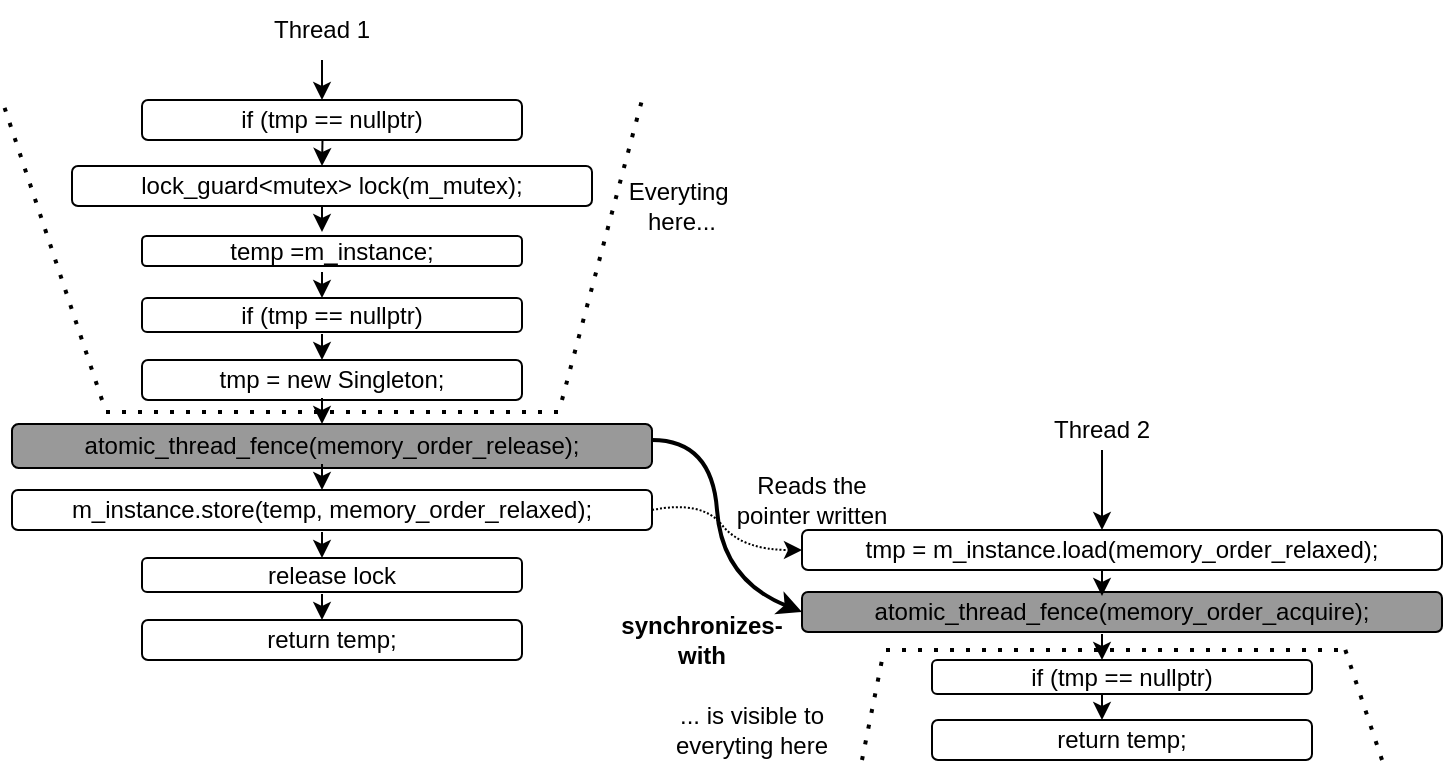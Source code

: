 <mxfile version="24.7.8">
  <diagram name="Page-1" id="SiHi19AIP5MpILOSEFdm">
    <mxGraphModel dx="915" dy="823" grid="1" gridSize="10" guides="1" tooltips="1" connect="1" arrows="1" fold="1" page="1" pageScale="1" pageWidth="850" pageHeight="1100" math="0" shadow="0">
      <root>
        <mxCell id="0" />
        <mxCell id="1" parent="0" />
        <mxCell id="H-OSbln9SCOL1p3oFSyE-1" value="" style="endArrow=classic;html=1;rounded=0;" edge="1" parent="1">
          <mxGeometry width="50" height="50" relative="1" as="geometry">
            <mxPoint x="240" y="190" as="sourcePoint" />
            <mxPoint x="240" y="210" as="targetPoint" />
          </mxGeometry>
        </mxCell>
        <mxCell id="H-OSbln9SCOL1p3oFSyE-2" value="if (tmp == nullptr)" style="rounded=1;whiteSpace=wrap;html=1;" vertex="1" parent="1">
          <mxGeometry x="150" y="210" width="190" height="20" as="geometry" />
        </mxCell>
        <mxCell id="H-OSbln9SCOL1p3oFSyE-3" value="lock_guard&amp;lt;mutex&amp;gt; lock(m_mutex);" style="rounded=1;whiteSpace=wrap;html=1;" vertex="1" parent="1">
          <mxGeometry x="115" y="243" width="260" height="20" as="geometry" />
        </mxCell>
        <mxCell id="H-OSbln9SCOL1p3oFSyE-4" value="temp =m_instance;" style="rounded=1;whiteSpace=wrap;html=1;" vertex="1" parent="1">
          <mxGeometry x="150" y="278" width="190" height="15" as="geometry" />
        </mxCell>
        <mxCell id="H-OSbln9SCOL1p3oFSyE-5" value="if (tmp == nullptr)" style="rounded=1;whiteSpace=wrap;html=1;" vertex="1" parent="1">
          <mxGeometry x="150" y="309" width="190" height="17" as="geometry" />
        </mxCell>
        <mxCell id="H-OSbln9SCOL1p3oFSyE-6" value="tmp = new Singleton;" style="rounded=1;whiteSpace=wrap;html=1;" vertex="1" parent="1">
          <mxGeometry x="150" y="340" width="190" height="20" as="geometry" />
        </mxCell>
        <mxCell id="H-OSbln9SCOL1p3oFSyE-7" value="atomic_thread_fence(memory_order_release);" style="rounded=1;whiteSpace=wrap;html=1;fillColor=#999999;" vertex="1" parent="1">
          <mxGeometry x="85" y="372" width="320" height="22" as="geometry" />
        </mxCell>
        <mxCell id="H-OSbln9SCOL1p3oFSyE-8" value="m_instance.store(temp, memory_order_relaxed);" style="rounded=1;whiteSpace=wrap;html=1;" vertex="1" parent="1">
          <mxGeometry x="85" y="405" width="320" height="20" as="geometry" />
        </mxCell>
        <mxCell id="H-OSbln9SCOL1p3oFSyE-9" value="release lock" style="rounded=1;whiteSpace=wrap;html=1;" vertex="1" parent="1">
          <mxGeometry x="150" y="439" width="190" height="17" as="geometry" />
        </mxCell>
        <mxCell id="H-OSbln9SCOL1p3oFSyE-10" value="return temp;" style="rounded=1;whiteSpace=wrap;html=1;" vertex="1" parent="1">
          <mxGeometry x="150" y="470" width="190" height="20" as="geometry" />
        </mxCell>
        <mxCell id="H-OSbln9SCOL1p3oFSyE-11" value="tmp = m_instance.load(memory_order_relaxed);" style="rounded=1;whiteSpace=wrap;html=1;" vertex="1" parent="1">
          <mxGeometry x="480" y="425" width="320" height="20" as="geometry" />
        </mxCell>
        <mxCell id="H-OSbln9SCOL1p3oFSyE-12" value="atomic_thread_fence(memory_order_acquire);" style="rounded=1;whiteSpace=wrap;html=1;fillColor=#999999;" vertex="1" parent="1">
          <mxGeometry x="480" y="456" width="320" height="20" as="geometry" />
        </mxCell>
        <mxCell id="H-OSbln9SCOL1p3oFSyE-13" value="if (tmp == nullptr)" style="rounded=1;whiteSpace=wrap;html=1;" vertex="1" parent="1">
          <mxGeometry x="545" y="490" width="190" height="17" as="geometry" />
        </mxCell>
        <mxCell id="H-OSbln9SCOL1p3oFSyE-14" value="return temp;" style="rounded=1;whiteSpace=wrap;html=1;" vertex="1" parent="1">
          <mxGeometry x="545" y="520" width="190" height="20" as="geometry" />
        </mxCell>
        <mxCell id="H-OSbln9SCOL1p3oFSyE-15" value="" style="endArrow=none;dashed=1;html=1;dashPattern=1 3;strokeWidth=2;rounded=0;" edge="1" parent="1">
          <mxGeometry width="50" height="50" relative="1" as="geometry">
            <mxPoint x="130" y="360" as="sourcePoint" />
            <mxPoint x="80" y="210" as="targetPoint" />
          </mxGeometry>
        </mxCell>
        <mxCell id="H-OSbln9SCOL1p3oFSyE-16" value="" style="endArrow=classic;html=1;rounded=0;exitX=0.475;exitY=1.008;exitDx=0;exitDy=0;exitPerimeter=0;" edge="1" parent="1" source="H-OSbln9SCOL1p3oFSyE-2">
          <mxGeometry width="50" height="50" relative="1" as="geometry">
            <mxPoint x="240" y="233" as="sourcePoint" />
            <mxPoint x="240" y="243" as="targetPoint" />
          </mxGeometry>
        </mxCell>
        <mxCell id="H-OSbln9SCOL1p3oFSyE-17" value="" style="endArrow=classic;html=1;rounded=0;exitX=0.475;exitY=1.008;exitDx=0;exitDy=0;exitPerimeter=0;" edge="1" parent="1">
          <mxGeometry width="50" height="50" relative="1" as="geometry">
            <mxPoint x="240" y="263" as="sourcePoint" />
            <mxPoint x="240" y="276" as="targetPoint" />
          </mxGeometry>
        </mxCell>
        <mxCell id="H-OSbln9SCOL1p3oFSyE-19" value="" style="endArrow=classic;html=1;rounded=0;exitX=0.475;exitY=1.008;exitDx=0;exitDy=0;exitPerimeter=0;" edge="1" parent="1">
          <mxGeometry width="50" height="50" relative="1" as="geometry">
            <mxPoint x="240" y="296" as="sourcePoint" />
            <mxPoint x="240" y="309" as="targetPoint" />
          </mxGeometry>
        </mxCell>
        <mxCell id="H-OSbln9SCOL1p3oFSyE-20" value="" style="endArrow=classic;html=1;rounded=0;exitX=0.475;exitY=1.008;exitDx=0;exitDy=0;exitPerimeter=0;" edge="1" parent="1">
          <mxGeometry width="50" height="50" relative="1" as="geometry">
            <mxPoint x="240" y="327" as="sourcePoint" />
            <mxPoint x="240" y="340" as="targetPoint" />
          </mxGeometry>
        </mxCell>
        <mxCell id="H-OSbln9SCOL1p3oFSyE-21" value="" style="endArrow=classic;html=1;rounded=0;exitX=0.475;exitY=1.008;exitDx=0;exitDy=0;exitPerimeter=0;" edge="1" parent="1">
          <mxGeometry width="50" height="50" relative="1" as="geometry">
            <mxPoint x="240" y="359" as="sourcePoint" />
            <mxPoint x="240" y="372" as="targetPoint" />
          </mxGeometry>
        </mxCell>
        <mxCell id="H-OSbln9SCOL1p3oFSyE-22" value="" style="endArrow=classic;html=1;rounded=0;exitX=0.475;exitY=1.008;exitDx=0;exitDy=0;exitPerimeter=0;" edge="1" parent="1">
          <mxGeometry width="50" height="50" relative="1" as="geometry">
            <mxPoint x="240" y="392" as="sourcePoint" />
            <mxPoint x="240" y="405" as="targetPoint" />
          </mxGeometry>
        </mxCell>
        <mxCell id="H-OSbln9SCOL1p3oFSyE-23" value="" style="endArrow=classic;html=1;rounded=0;exitX=0.475;exitY=1.008;exitDx=0;exitDy=0;exitPerimeter=0;" edge="1" parent="1">
          <mxGeometry width="50" height="50" relative="1" as="geometry">
            <mxPoint x="240" y="426" as="sourcePoint" />
            <mxPoint x="240" y="439" as="targetPoint" />
          </mxGeometry>
        </mxCell>
        <mxCell id="H-OSbln9SCOL1p3oFSyE-24" value="" style="endArrow=classic;html=1;rounded=0;exitX=0.475;exitY=1.008;exitDx=0;exitDy=0;exitPerimeter=0;" edge="1" parent="1">
          <mxGeometry width="50" height="50" relative="1" as="geometry">
            <mxPoint x="240" y="457" as="sourcePoint" />
            <mxPoint x="240" y="470" as="targetPoint" />
          </mxGeometry>
        </mxCell>
        <mxCell id="H-OSbln9SCOL1p3oFSyE-25" value="" style="endArrow=classic;html=1;rounded=0;" edge="1" parent="1">
          <mxGeometry width="50" height="50" relative="1" as="geometry">
            <mxPoint x="630" y="385" as="sourcePoint" />
            <mxPoint x="630" y="425" as="targetPoint" />
          </mxGeometry>
        </mxCell>
        <mxCell id="H-OSbln9SCOL1p3oFSyE-26" value="" style="endArrow=classic;html=1;rounded=0;exitX=0.475;exitY=1.008;exitDx=0;exitDy=0;exitPerimeter=0;" edge="1" parent="1">
          <mxGeometry width="50" height="50" relative="1" as="geometry">
            <mxPoint x="630" y="445" as="sourcePoint" />
            <mxPoint x="630" y="458" as="targetPoint" />
          </mxGeometry>
        </mxCell>
        <mxCell id="H-OSbln9SCOL1p3oFSyE-27" value="" style="endArrow=classic;html=1;rounded=0;exitX=0.475;exitY=1.008;exitDx=0;exitDy=0;exitPerimeter=0;" edge="1" parent="1">
          <mxGeometry width="50" height="50" relative="1" as="geometry">
            <mxPoint x="630" y="477" as="sourcePoint" />
            <mxPoint x="630" y="490" as="targetPoint" />
          </mxGeometry>
        </mxCell>
        <mxCell id="H-OSbln9SCOL1p3oFSyE-28" value="" style="endArrow=classic;html=1;rounded=0;exitX=0.475;exitY=1.008;exitDx=0;exitDy=0;exitPerimeter=0;" edge="1" parent="1">
          <mxGeometry width="50" height="50" relative="1" as="geometry">
            <mxPoint x="630" y="507" as="sourcePoint" />
            <mxPoint x="630" y="520" as="targetPoint" />
          </mxGeometry>
        </mxCell>
        <mxCell id="H-OSbln9SCOL1p3oFSyE-29" value="Thread 2" style="text;html=1;align=center;verticalAlign=middle;whiteSpace=wrap;rounded=0;" vertex="1" parent="1">
          <mxGeometry x="600" y="360" width="60" height="30" as="geometry" />
        </mxCell>
        <mxCell id="H-OSbln9SCOL1p3oFSyE-30" value="Thread 1" style="text;html=1;align=center;verticalAlign=middle;whiteSpace=wrap;rounded=0;" vertex="1" parent="1">
          <mxGeometry x="210" y="160" width="60" height="30" as="geometry" />
        </mxCell>
        <mxCell id="H-OSbln9SCOL1p3oFSyE-31" value="" style="endArrow=none;dashed=1;html=1;dashPattern=1 3;strokeWidth=2;rounded=0;" edge="1" parent="1">
          <mxGeometry width="50" height="50" relative="1" as="geometry">
            <mxPoint x="360" y="360" as="sourcePoint" />
            <mxPoint x="400" y="210" as="targetPoint" />
          </mxGeometry>
        </mxCell>
        <mxCell id="H-OSbln9SCOL1p3oFSyE-32" value="" style="endArrow=none;dashed=1;html=1;dashPattern=1 3;strokeWidth=2;rounded=0;" edge="1" parent="1">
          <mxGeometry width="50" height="50" relative="1" as="geometry">
            <mxPoint x="132" y="366" as="sourcePoint" />
            <mxPoint x="362" y="366" as="targetPoint" />
          </mxGeometry>
        </mxCell>
        <mxCell id="H-OSbln9SCOL1p3oFSyE-33" value="" style="endArrow=none;dashed=1;html=1;dashPattern=1 3;strokeWidth=2;rounded=0;" edge="1" parent="1">
          <mxGeometry width="50" height="50" relative="1" as="geometry">
            <mxPoint x="510" y="540" as="sourcePoint" />
            <mxPoint x="520" y="490" as="targetPoint" />
          </mxGeometry>
        </mxCell>
        <mxCell id="H-OSbln9SCOL1p3oFSyE-34" value="" style="endArrow=none;dashed=1;html=1;dashPattern=1 3;strokeWidth=2;rounded=0;" edge="1" parent="1">
          <mxGeometry width="50" height="50" relative="1" as="geometry">
            <mxPoint x="770" y="540" as="sourcePoint" />
            <mxPoint x="750" y="480" as="targetPoint" />
          </mxGeometry>
        </mxCell>
        <mxCell id="H-OSbln9SCOL1p3oFSyE-35" value="" style="endArrow=none;dashed=1;html=1;dashPattern=1 3;strokeWidth=2;rounded=0;" edge="1" parent="1">
          <mxGeometry width="50" height="50" relative="1" as="geometry">
            <mxPoint x="522" y="485" as="sourcePoint" />
            <mxPoint x="752" y="485" as="targetPoint" />
          </mxGeometry>
        </mxCell>
        <mxCell id="H-OSbln9SCOL1p3oFSyE-36" value="Everyting&amp;nbsp;&lt;div&gt;here...&lt;/div&gt;" style="text;html=1;align=center;verticalAlign=middle;whiteSpace=wrap;rounded=0;" vertex="1" parent="1">
          <mxGeometry x="390" y="248" width="60" height="30" as="geometry" />
        </mxCell>
        <mxCell id="H-OSbln9SCOL1p3oFSyE-37" value="... is visible to everyting here" style="text;html=1;align=center;verticalAlign=middle;whiteSpace=wrap;rounded=0;" vertex="1" parent="1">
          <mxGeometry x="410" y="500" width="90" height="50" as="geometry" />
        </mxCell>
        <mxCell id="H-OSbln9SCOL1p3oFSyE-39" value="" style="curved=1;endArrow=classic;html=1;rounded=0;entryX=0;entryY=0.5;entryDx=0;entryDy=0;strokeWidth=2;" edge="1" parent="1" target="H-OSbln9SCOL1p3oFSyE-12">
          <mxGeometry width="50" height="50" relative="1" as="geometry">
            <mxPoint x="405" y="380" as="sourcePoint" />
            <mxPoint x="455" y="330" as="targetPoint" />
            <Array as="points">
              <mxPoint x="435" y="380" />
              <mxPoint x="440" y="450" />
            </Array>
          </mxGeometry>
        </mxCell>
        <mxCell id="H-OSbln9SCOL1p3oFSyE-41" value="" style="curved=1;endArrow=classic;html=1;rounded=0;entryX=0;entryY=0.5;entryDx=0;entryDy=0;exitX=1;exitY=0.5;exitDx=0;exitDy=0;dashed=1;dashPattern=1 1;" edge="1" parent="1" source="H-OSbln9SCOL1p3oFSyE-8" target="H-OSbln9SCOL1p3oFSyE-11">
          <mxGeometry width="50" height="50" relative="1" as="geometry">
            <mxPoint x="415" y="390" as="sourcePoint" />
            <mxPoint x="490" y="476" as="targetPoint" />
            <Array as="points">
              <mxPoint x="430" y="410" />
              <mxPoint x="450" y="435" />
            </Array>
          </mxGeometry>
        </mxCell>
        <mxCell id="H-OSbln9SCOL1p3oFSyE-42" value="&lt;b&gt;synchronizes-with&lt;/b&gt;" style="text;html=1;align=center;verticalAlign=middle;whiteSpace=wrap;rounded=0;" vertex="1" parent="1">
          <mxGeometry x="380" y="465" width="100" height="30" as="geometry" />
        </mxCell>
        <mxCell id="H-OSbln9SCOL1p3oFSyE-43" value="Reads the pointer written" style="text;html=1;align=center;verticalAlign=middle;whiteSpace=wrap;rounded=0;" vertex="1" parent="1">
          <mxGeometry x="440" y="395" width="90" height="30" as="geometry" />
        </mxCell>
      </root>
    </mxGraphModel>
  </diagram>
</mxfile>
